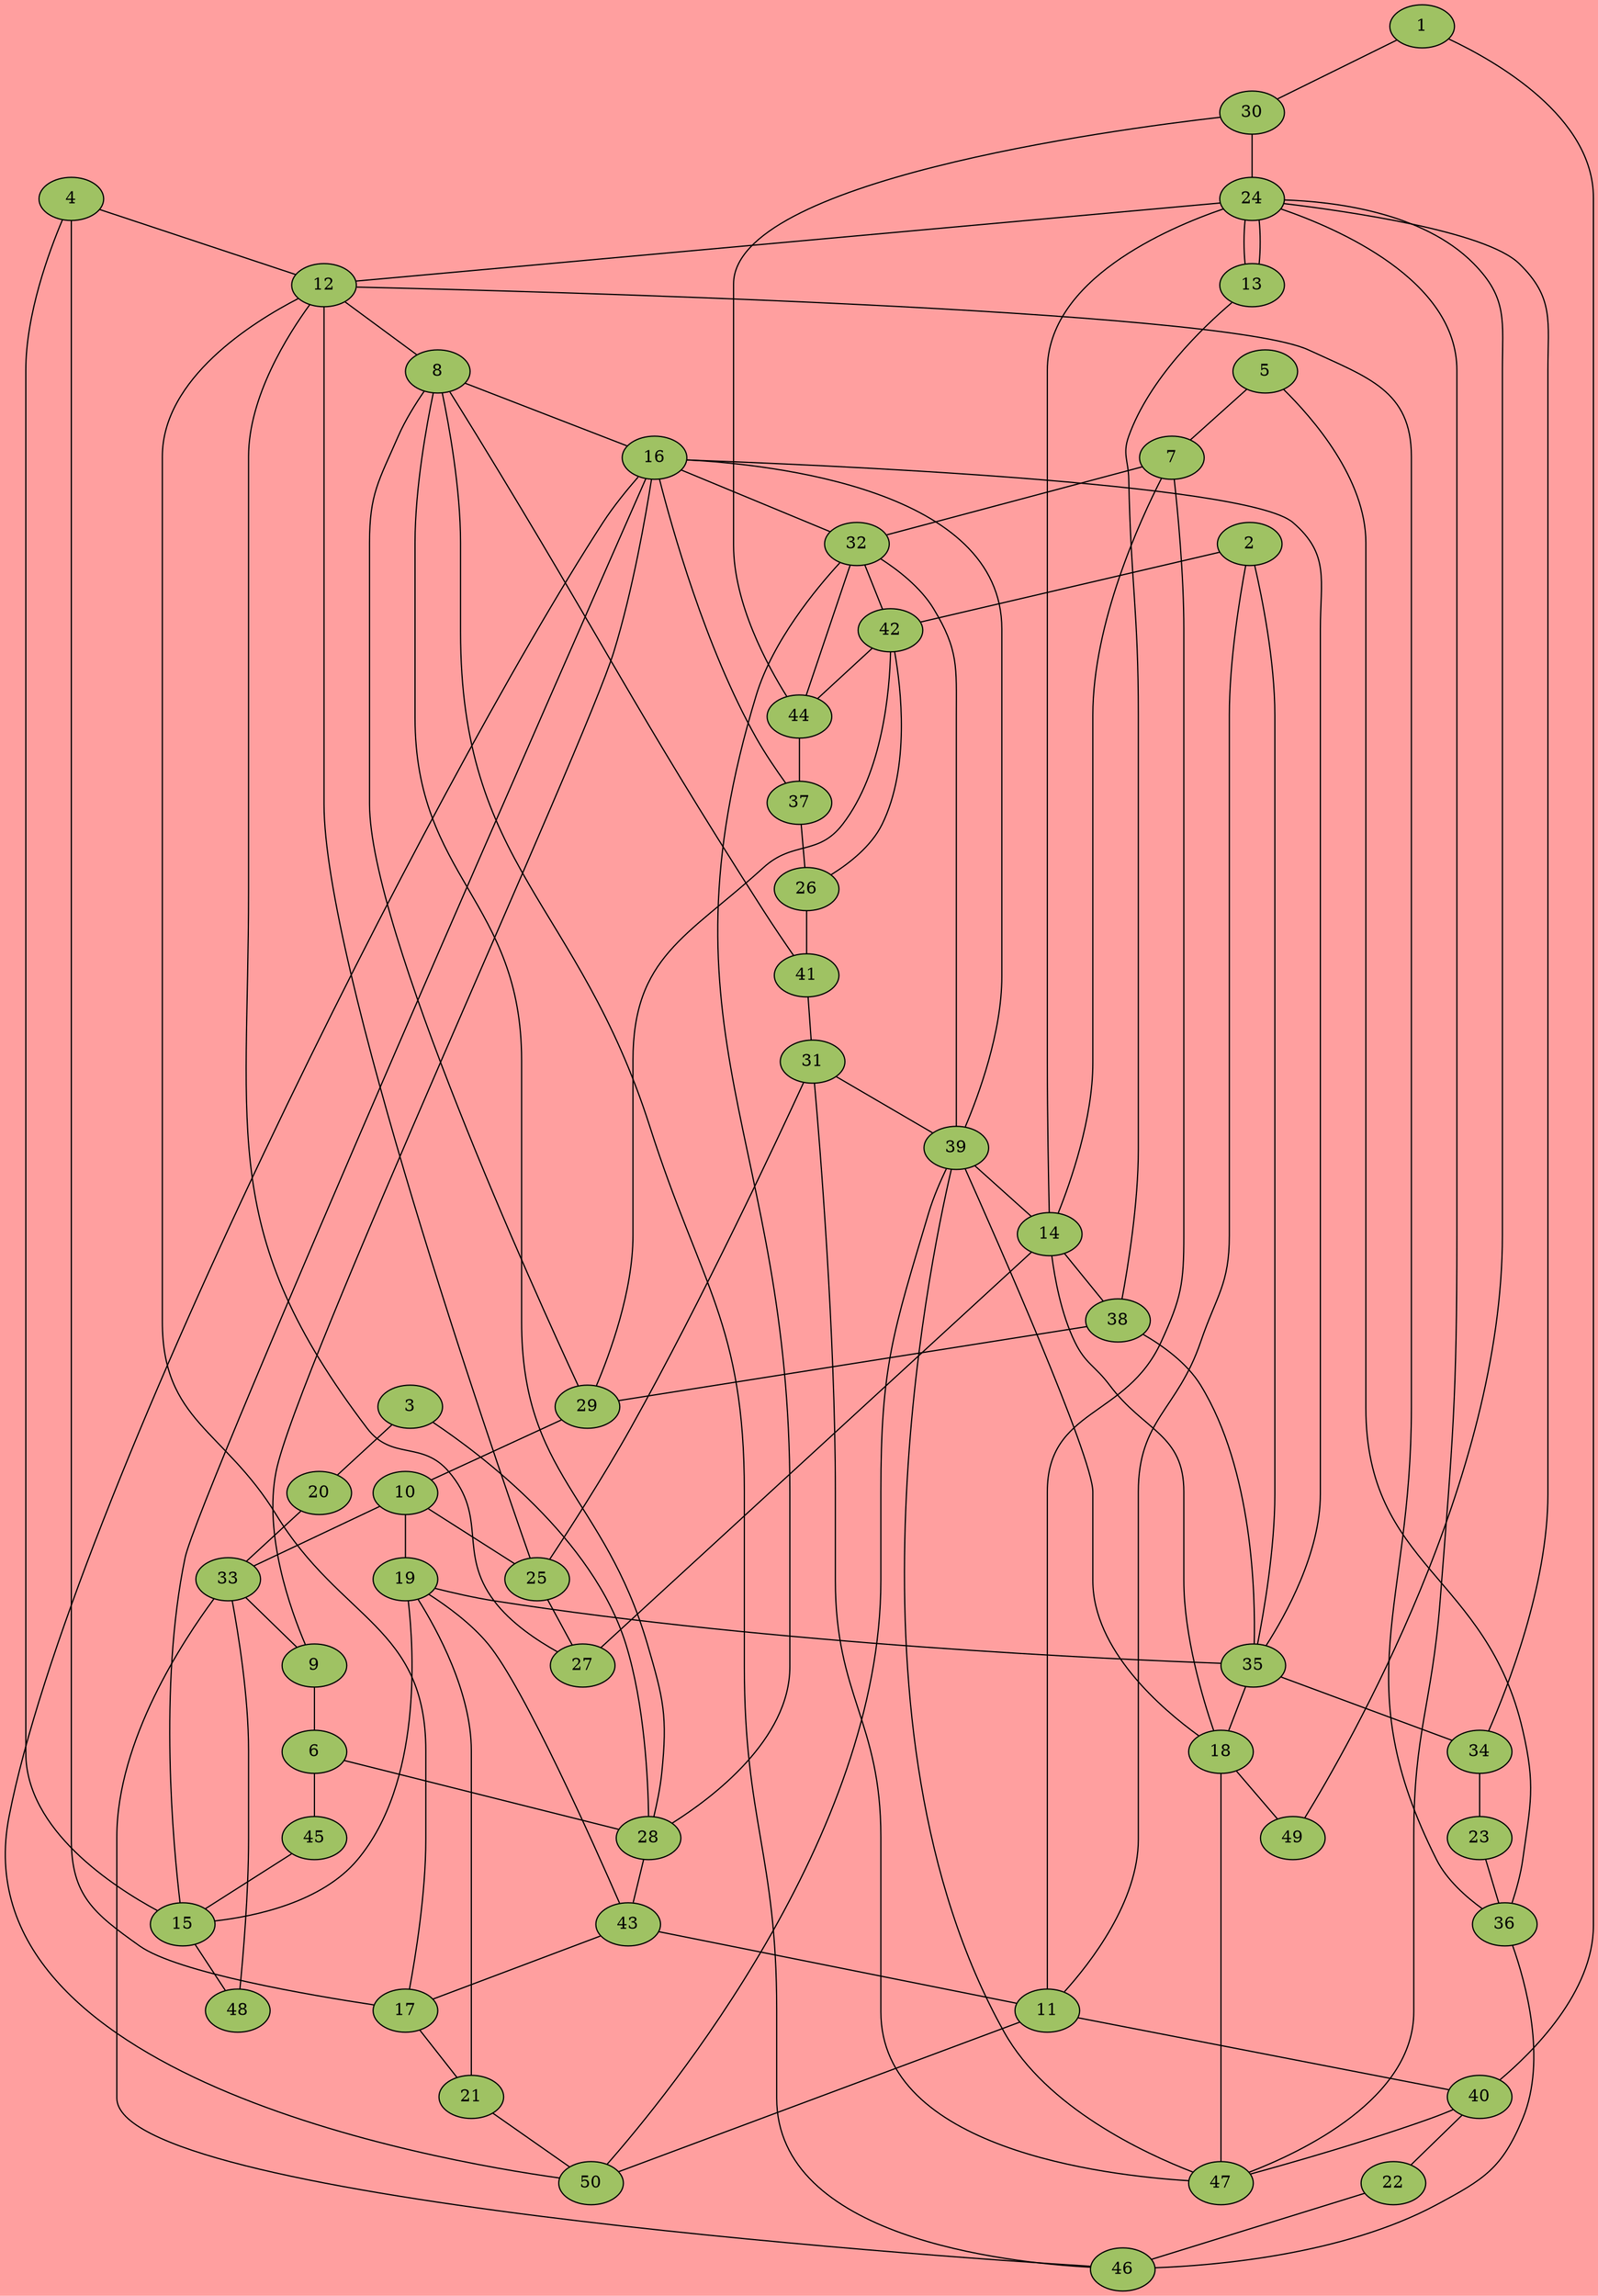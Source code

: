 graph G {
//	graph [splines=true overlap=false]
        graph [truecolor=yes bgcolor="#ff00005f"]
	node [style=filled fillcolor="#00ff005f"]
	1 -- 30 [f=1];
	1 -- 40 [f=14];
	8 -- 46 [f=1];
	8 -- 16 [f=18];
	10 -- 25 [f=1];
	10 -- 19 [f=5];
	10 -- 33 [f=1];
	12 -- 8 [f=1];
	12 -- 36 [f=5];
	12 -- 17 [f=16];
	13 -- 38 [f=1];
	13 -- 24 [f=19];
	24 -- 49 [f=1];
	24 -- 13 [f=1];
	24 -- 47 [f=12];
	24 -- 12 [f=19];
	25 -- 27 [f=1];
	25 -- 12 [f=1];
	27 -- 12 [f=1];
	27 -- 14 [f=8];
	29 -- 10 [f=1];
	29 -- 8 [f=17];
	30 -- 24 [f=1];
	30 -- 44 [f=15];
	38 -- 29 [f=1];
	38 -- 35 [f=15];
	2 -- 42 [f=2];
	2 -- 35 [f=3];
	2 -- 11 [f=19];
	14 -- 18 [f=2];
	14 -- 24 [f=15];
	14 -- 38 [f=18];
	18 -- 49 [f=2];
	18 -- 47 [f=20];
	26 -- 41 [f=2];
	26 -- 42 [f=15];
	31 -- 39 [f=2];
	31 -- 47 [f=17];
	31 -- 25 [f=14];
	37 -- 26 [f=2];
	37 -- 16 [f=14];
	39 -- 50 [f=2];
	39 -- 14 [f=2];
	39 -- 18 [f=17];
	39 -- 47 [f=10];
	41 -- 31 [f=2];
	41 -- 8 [f=16];
	42 -- 44 [f=2];
	42 -- 29 [f=12];
	44 -- 37 [f=2];
	44 -- 32 [f=15];
	3 -- 20 [f=2];
	3 -- 28 [f=19];
	6 -- 45 [f=2];
	6 -- 28 [f=10];
	9 -- 6 [f=2];
	9 -- 16 [f=1];
	15 -- 16 [f=2];
	15 -- 48 [f=2];
	16 -- 50 [f=2];
	16 -- 32 [f=14];
	16 -- 39 [f=8];
	20 -- 33 [f=2];
	33 -- 9 [f=2];
	33 -- 46 [f=3];
	33 -- 48 [f=17];
	45 -- 15 [f=2];
	4 -- 17 [f=4];
	4 -- 15 [f=6];
	4 -- 12 [f=16];
	17 -- 21 [f=4];
	19 -- 35 [f=4];
	19 -- 15 [f=9];
	19 -- 43 [f=4];
	21 -- 19 [f=4];
	21 -- 50 [f=4];
	23 -- 36 [f=4];
	34 -- 23 [f=4];
	34 -- 24 [f=11];
	35 -- 34 [f=4];
	35 -- 16 [f=6];
	35 -- 18 [f=16];
	36 -- 46 [f=4];
	5 -- 7 [f=1];
	5 -- 36 [f=6];
	7 -- 32 [f=1];
	7 -- 11 [f=2];
	7 -- 14 [f=17];
	11 -- 40 [f=1];
	11 -- 50 [f=1];
	22 -- 46 [f=1];
	28 -- 43 [f=1];
	28 -- 8 [f=18];
	32 -- 28 [f=1];
	32 -- 39 [f=13];
	32 -- 42 [f=15];
	40 -- 22 [f=1];
	40 -- 47 [f=1];
	43 -- 11 [f=1];
	43 -- 17 [f=19];
}
